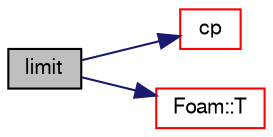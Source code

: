 digraph "limit"
{
  bgcolor="transparent";
  edge [fontname="FreeSans",fontsize="10",labelfontname="FreeSans",labelfontsize="10"];
  node [fontname="FreeSans",fontsize="10",shape=record];
  rankdir="LR";
  Node134 [label="limit",height=0.2,width=0.4,color="black", fillcolor="grey75", style="filled", fontcolor="black"];
  Node134 -> Node135 [color="midnightblue",fontsize="10",style="solid",fontname="FreeSans"];
  Node135 [label="cp",height=0.2,width=0.4,color="red",URL="$a30362.html#a68cc4116ee1e7f03181ae4ec51672064",tooltip="Heat capacity at constant pressure [J/(kmol K)]. "];
  Node134 -> Node138 [color="midnightblue",fontsize="10",style="solid",fontname="FreeSans"];
  Node138 [label="Foam::T",height=0.2,width=0.4,color="red",URL="$a21124.html#ae57fda0abb14bb0944947c463c6e09d4"];
}
